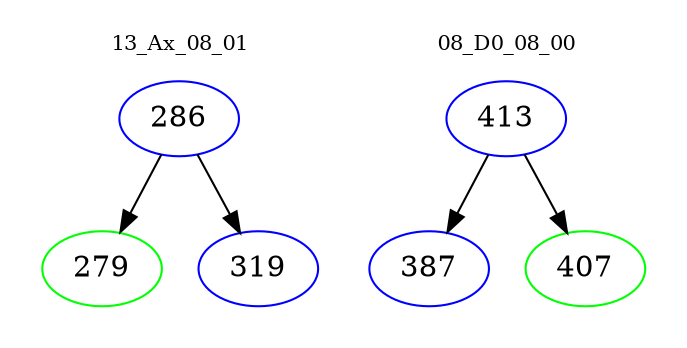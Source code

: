 digraph{
subgraph cluster_0 {
color = white
label = "13_Ax_08_01";
fontsize=10;
T0_286 [label="286", color="blue"]
T0_286 -> T0_279 [color="black"]
T0_279 [label="279", color="green"]
T0_286 -> T0_319 [color="black"]
T0_319 [label="319", color="blue"]
}
subgraph cluster_1 {
color = white
label = "08_D0_08_00";
fontsize=10;
T1_413 [label="413", color="blue"]
T1_413 -> T1_387 [color="black"]
T1_387 [label="387", color="blue"]
T1_413 -> T1_407 [color="black"]
T1_407 [label="407", color="green"]
}
}

